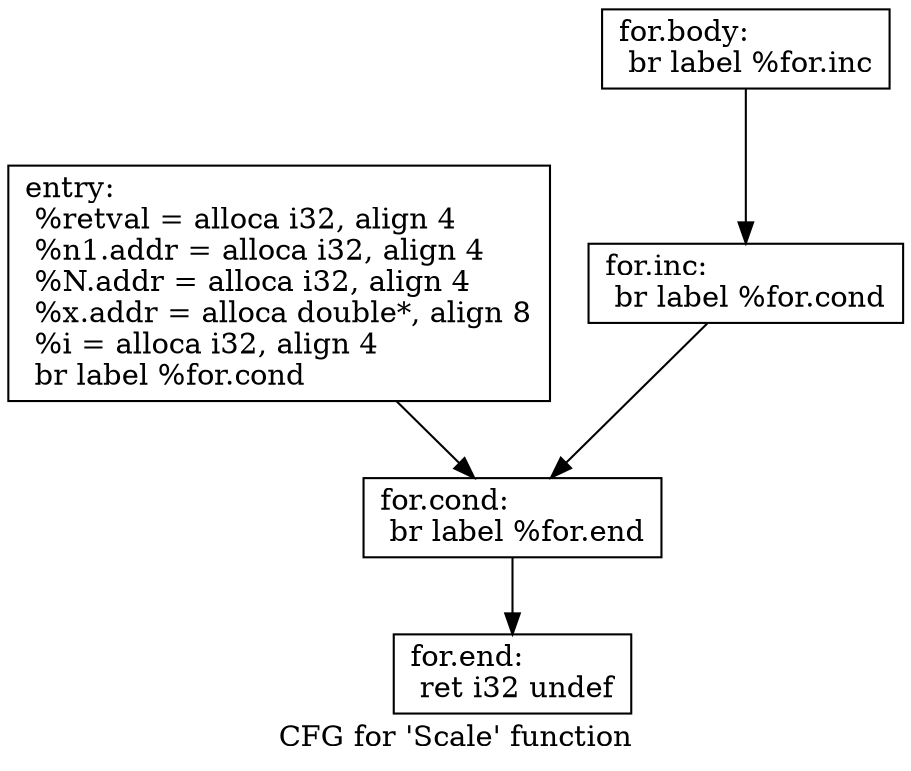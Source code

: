 digraph "CFG for 'Scale' function" {
	label="CFG for 'Scale' function";

	Node0x5dd75f0 [shape=record,label="{entry:\l  %retval = alloca i32, align 4\l  %n1.addr = alloca i32, align 4\l  %N.addr = alloca i32, align 4\l  %x.addr = alloca double*, align 8\l  %i = alloca i32, align 4\l  br label %for.cond\l}"];
	Node0x5dd75f0 -> Node0x5dd7a30;
	Node0x5dd7a30 [shape=record,label="{for.cond:                                         \l  br label %for.end\l}"];
	Node0x5dd7a30 -> Node0x5dd7b20;
	Node0x5dd7a80 [shape=record,label="{for.body:                                         \l  br label %for.inc\l}"];
	Node0x5dd7a80 -> Node0x5dd7ad0;
	Node0x5dd7ad0 [shape=record,label="{for.inc:                                          \l  br label %for.cond\l}"];
	Node0x5dd7ad0 -> Node0x5dd7a30;
	Node0x5dd7b20 [shape=record,label="{for.end:                                          \l  ret i32 undef\l}"];
}
